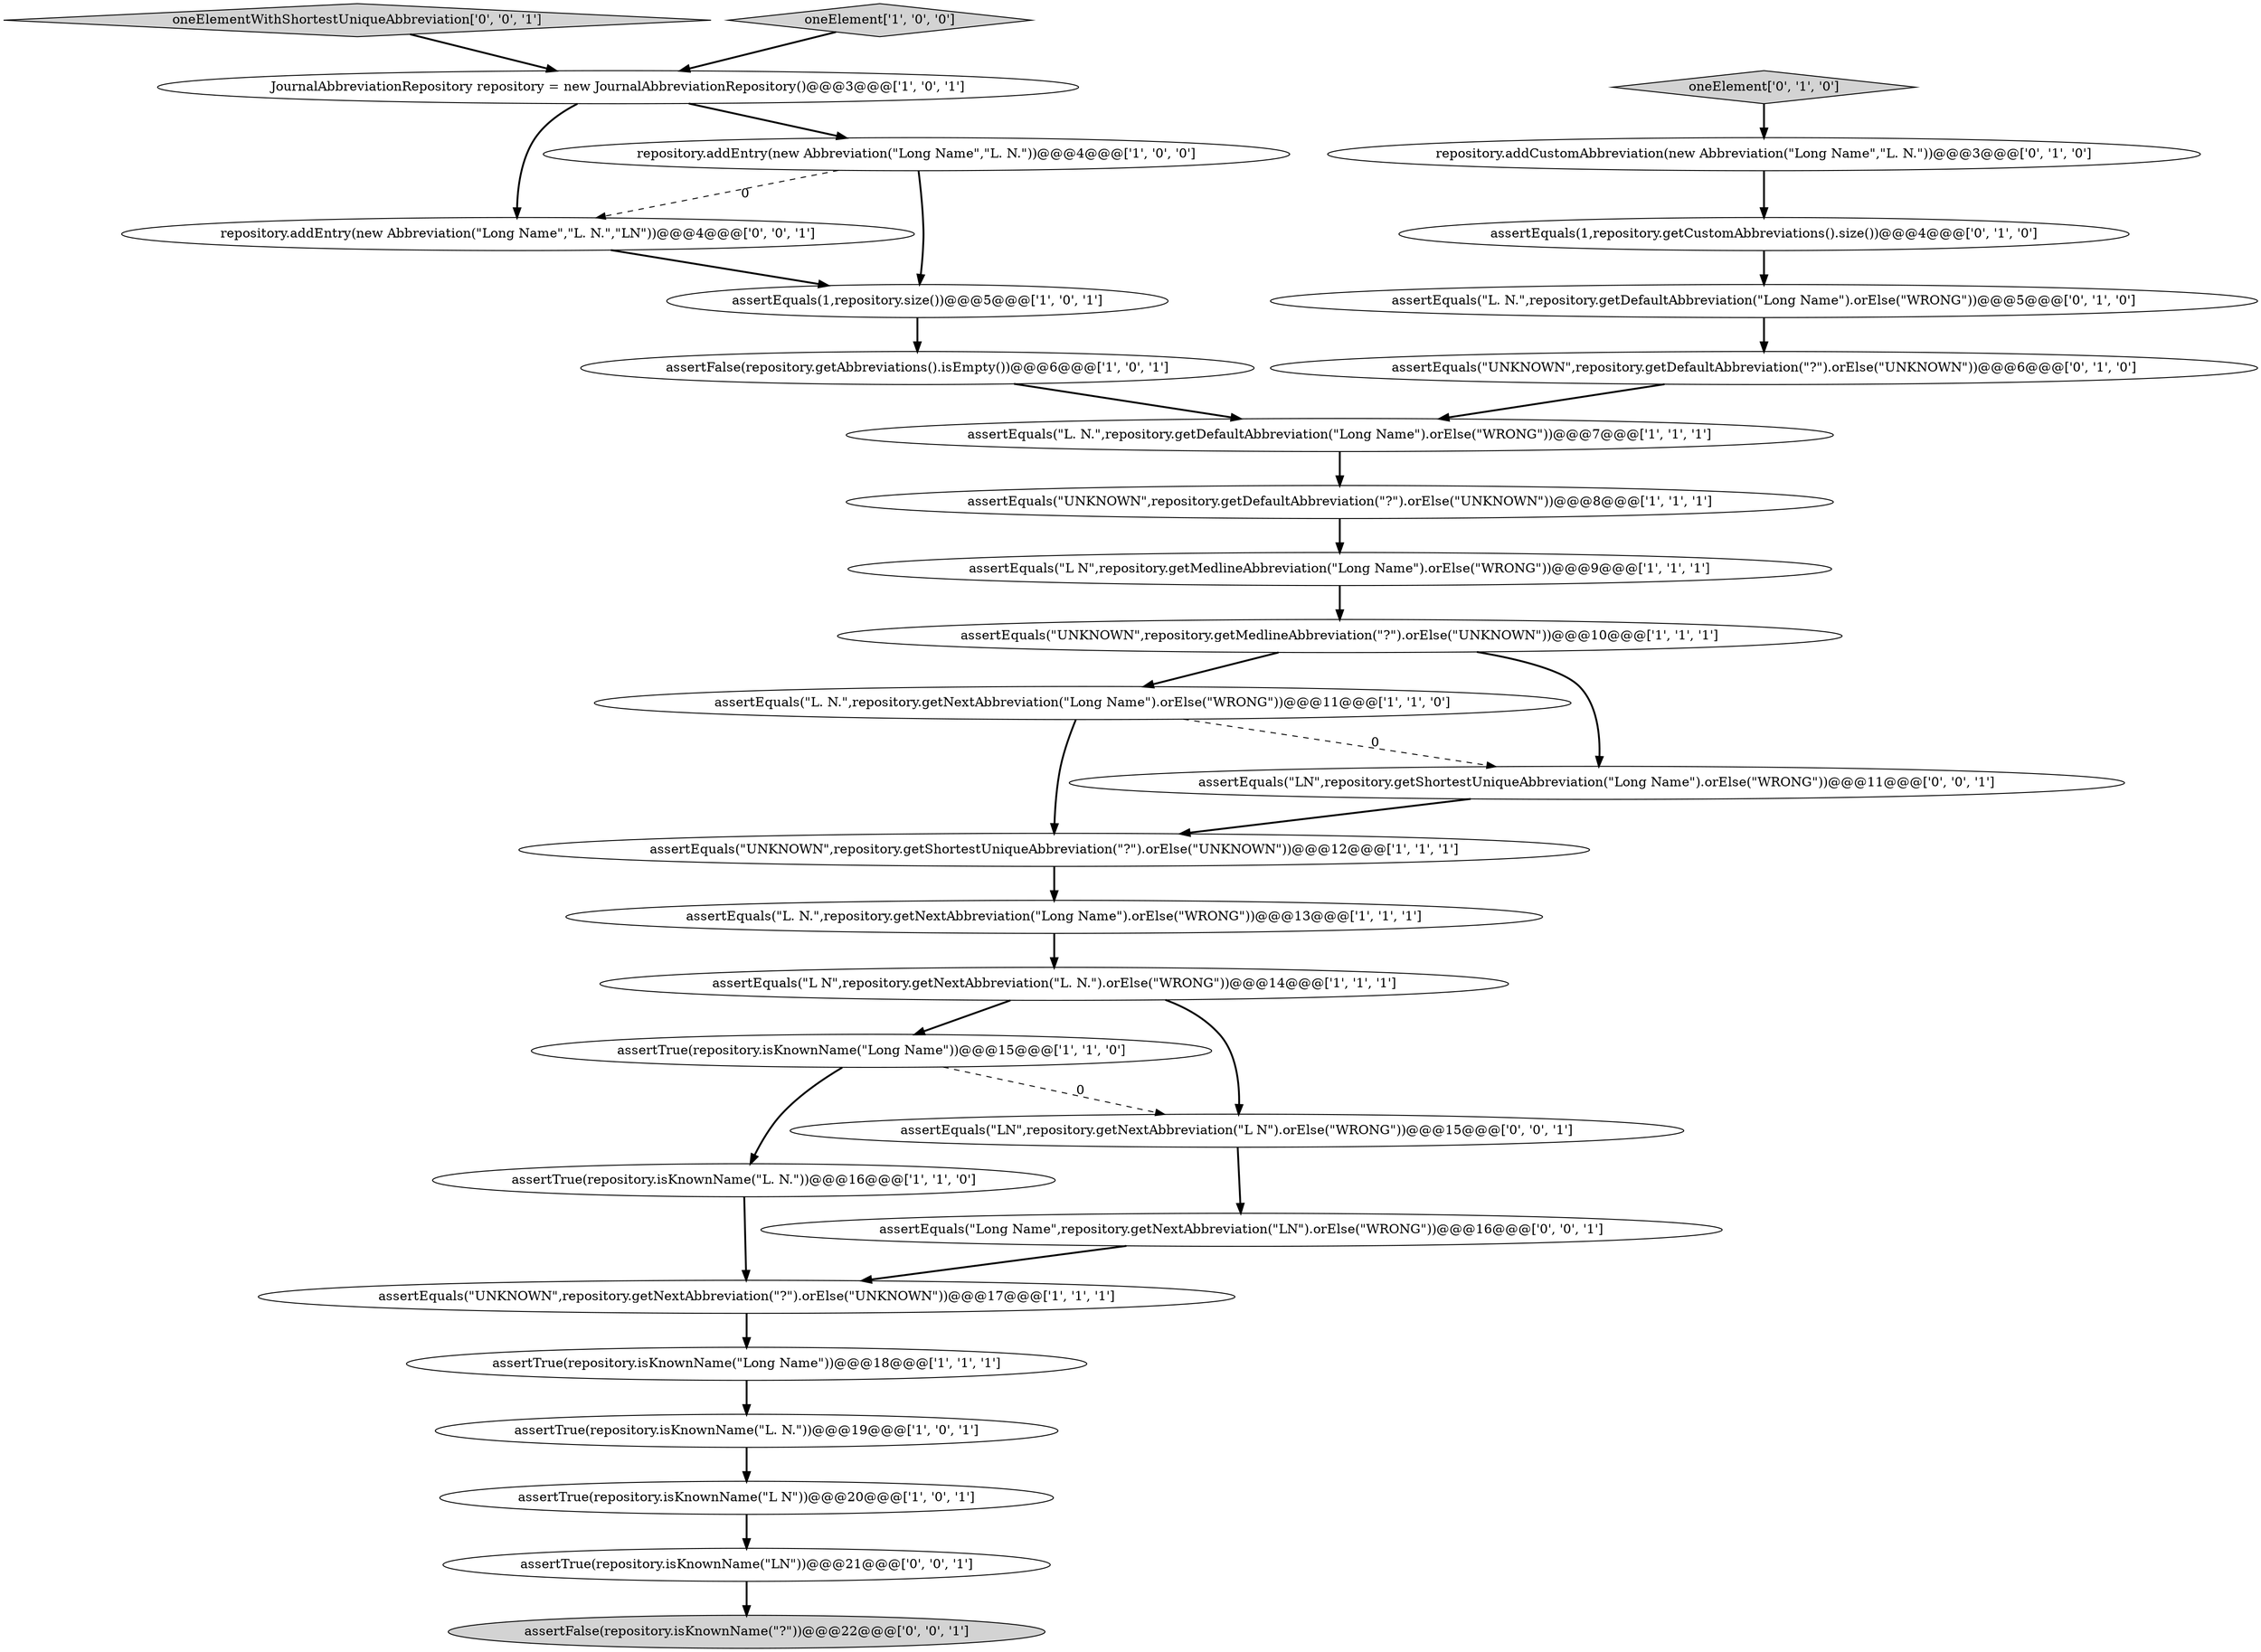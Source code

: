 digraph {
17 [style = filled, label = "assertEquals(\"L. N.\",repository.getNextAbbreviation(\"Long Name\").orElse(\"WRONG\"))@@@11@@@['1', '1', '0']", fillcolor = white, shape = ellipse image = "AAA0AAABBB1BBB"];
24 [style = filled, label = "assertEquals(\"Long Name\",repository.getNextAbbreviation(\"LN\").orElse(\"WRONG\"))@@@16@@@['0', '0', '1']", fillcolor = white, shape = ellipse image = "AAA0AAABBB3BBB"];
25 [style = filled, label = "assertFalse(repository.isKnownName(\"?\"))@@@22@@@['0', '0', '1']", fillcolor = lightgray, shape = ellipse image = "AAA0AAABBB3BBB"];
14 [style = filled, label = "assertFalse(repository.getAbbreviations().isEmpty())@@@6@@@['1', '0', '1']", fillcolor = white, shape = ellipse image = "AAA0AAABBB1BBB"];
27 [style = filled, label = "oneElementWithShortestUniqueAbbreviation['0', '0', '1']", fillcolor = lightgray, shape = diamond image = "AAA0AAABBB3BBB"];
4 [style = filled, label = "assertTrue(repository.isKnownName(\"L. N.\"))@@@16@@@['1', '1', '0']", fillcolor = white, shape = ellipse image = "AAA0AAABBB1BBB"];
16 [style = filled, label = "assertEquals(\"L N\",repository.getNextAbbreviation(\"L. N.\").orElse(\"WRONG\"))@@@14@@@['1', '1', '1']", fillcolor = white, shape = ellipse image = "AAA0AAABBB1BBB"];
5 [style = filled, label = "assertEquals(\"UNKNOWN\",repository.getMedlineAbbreviation(\"?\").orElse(\"UNKNOWN\"))@@@10@@@['1', '1', '1']", fillcolor = white, shape = ellipse image = "AAA0AAABBB1BBB"];
29 [style = filled, label = "repository.addEntry(new Abbreviation(\"Long Name\",\"L. N.\",\"LN\"))@@@4@@@['0', '0', '1']", fillcolor = white, shape = ellipse image = "AAA0AAABBB3BBB"];
13 [style = filled, label = "JournalAbbreviationRepository repository = new JournalAbbreviationRepository()@@@3@@@['1', '0', '1']", fillcolor = white, shape = ellipse image = "AAA0AAABBB1BBB"];
11 [style = filled, label = "assertEquals(\"UNKNOWN\",repository.getShortestUniqueAbbreviation(\"?\").orElse(\"UNKNOWN\"))@@@12@@@['1', '1', '1']", fillcolor = white, shape = ellipse image = "AAA0AAABBB1BBB"];
12 [style = filled, label = "assertEquals(1,repository.size())@@@5@@@['1', '0', '1']", fillcolor = white, shape = ellipse image = "AAA0AAABBB1BBB"];
7 [style = filled, label = "assertTrue(repository.isKnownName(\"L. N.\"))@@@19@@@['1', '0', '1']", fillcolor = white, shape = ellipse image = "AAA0AAABBB1BBB"];
21 [style = filled, label = "assertEquals(\"UNKNOWN\",repository.getDefaultAbbreviation(\"?\").orElse(\"UNKNOWN\"))@@@6@@@['0', '1', '0']", fillcolor = white, shape = ellipse image = "AAA0AAABBB2BBB"];
28 [style = filled, label = "assertEquals(\"LN\",repository.getShortestUniqueAbbreviation(\"Long Name\").orElse(\"WRONG\"))@@@11@@@['0', '0', '1']", fillcolor = white, shape = ellipse image = "AAA0AAABBB3BBB"];
15 [style = filled, label = "assertTrue(repository.isKnownName(\"Long Name\"))@@@18@@@['1', '1', '1']", fillcolor = white, shape = ellipse image = "AAA0AAABBB1BBB"];
22 [style = filled, label = "assertEquals(\"L. N.\",repository.getDefaultAbbreviation(\"Long Name\").orElse(\"WRONG\"))@@@5@@@['0', '1', '0']", fillcolor = white, shape = ellipse image = "AAA0AAABBB2BBB"];
1 [style = filled, label = "assertTrue(repository.isKnownName(\"Long Name\"))@@@15@@@['1', '1', '0']", fillcolor = white, shape = ellipse image = "AAA0AAABBB1BBB"];
10 [style = filled, label = "assertTrue(repository.isKnownName(\"L N\"))@@@20@@@['1', '0', '1']", fillcolor = white, shape = ellipse image = "AAA0AAABBB1BBB"];
26 [style = filled, label = "assertTrue(repository.isKnownName(\"LN\"))@@@21@@@['0', '0', '1']", fillcolor = white, shape = ellipse image = "AAA0AAABBB3BBB"];
18 [style = filled, label = "assertEquals(\"L. N.\",repository.getDefaultAbbreviation(\"Long Name\").orElse(\"WRONG\"))@@@7@@@['1', '1', '1']", fillcolor = white, shape = ellipse image = "AAA0AAABBB1BBB"];
30 [style = filled, label = "assertEquals(\"LN\",repository.getNextAbbreviation(\"L N\").orElse(\"WRONG\"))@@@15@@@['0', '0', '1']", fillcolor = white, shape = ellipse image = "AAA0AAABBB3BBB"];
3 [style = filled, label = "assertEquals(\"L N\",repository.getMedlineAbbreviation(\"Long Name\").orElse(\"WRONG\"))@@@9@@@['1', '1', '1']", fillcolor = white, shape = ellipse image = "AAA0AAABBB1BBB"];
19 [style = filled, label = "assertEquals(1,repository.getCustomAbbreviations().size())@@@4@@@['0', '1', '0']", fillcolor = white, shape = ellipse image = "AAA0AAABBB2BBB"];
8 [style = filled, label = "assertEquals(\"UNKNOWN\",repository.getNextAbbreviation(\"?\").orElse(\"UNKNOWN\"))@@@17@@@['1', '1', '1']", fillcolor = white, shape = ellipse image = "AAA0AAABBB1BBB"];
6 [style = filled, label = "repository.addEntry(new Abbreviation(\"Long Name\",\"L. N.\"))@@@4@@@['1', '0', '0']", fillcolor = white, shape = ellipse image = "AAA0AAABBB1BBB"];
0 [style = filled, label = "assertEquals(\"L. N.\",repository.getNextAbbreviation(\"Long Name\").orElse(\"WRONG\"))@@@13@@@['1', '1', '1']", fillcolor = white, shape = ellipse image = "AAA0AAABBB1BBB"];
9 [style = filled, label = "oneElement['1', '0', '0']", fillcolor = lightgray, shape = diamond image = "AAA0AAABBB1BBB"];
23 [style = filled, label = "repository.addCustomAbbreviation(new Abbreviation(\"Long Name\",\"L. N.\"))@@@3@@@['0', '1', '0']", fillcolor = white, shape = ellipse image = "AAA0AAABBB2BBB"];
20 [style = filled, label = "oneElement['0', '1', '0']", fillcolor = lightgray, shape = diamond image = "AAA0AAABBB2BBB"];
2 [style = filled, label = "assertEquals(\"UNKNOWN\",repository.getDefaultAbbreviation(\"?\").orElse(\"UNKNOWN\"))@@@8@@@['1', '1', '1']", fillcolor = white, shape = ellipse image = "AAA0AAABBB1BBB"];
27->13 [style = bold, label=""];
0->16 [style = bold, label=""];
1->4 [style = bold, label=""];
30->24 [style = bold, label=""];
8->15 [style = bold, label=""];
15->7 [style = bold, label=""];
7->10 [style = bold, label=""];
1->30 [style = dashed, label="0"];
2->3 [style = bold, label=""];
28->11 [style = bold, label=""];
26->25 [style = bold, label=""];
22->21 [style = bold, label=""];
10->26 [style = bold, label=""];
18->2 [style = bold, label=""];
5->28 [style = bold, label=""];
5->17 [style = bold, label=""];
21->18 [style = bold, label=""];
17->28 [style = dashed, label="0"];
13->29 [style = bold, label=""];
3->5 [style = bold, label=""];
11->0 [style = bold, label=""];
29->12 [style = bold, label=""];
6->29 [style = dashed, label="0"];
20->23 [style = bold, label=""];
16->1 [style = bold, label=""];
23->19 [style = bold, label=""];
16->30 [style = bold, label=""];
12->14 [style = bold, label=""];
4->8 [style = bold, label=""];
14->18 [style = bold, label=""];
13->6 [style = bold, label=""];
24->8 [style = bold, label=""];
19->22 [style = bold, label=""];
9->13 [style = bold, label=""];
17->11 [style = bold, label=""];
6->12 [style = bold, label=""];
}
